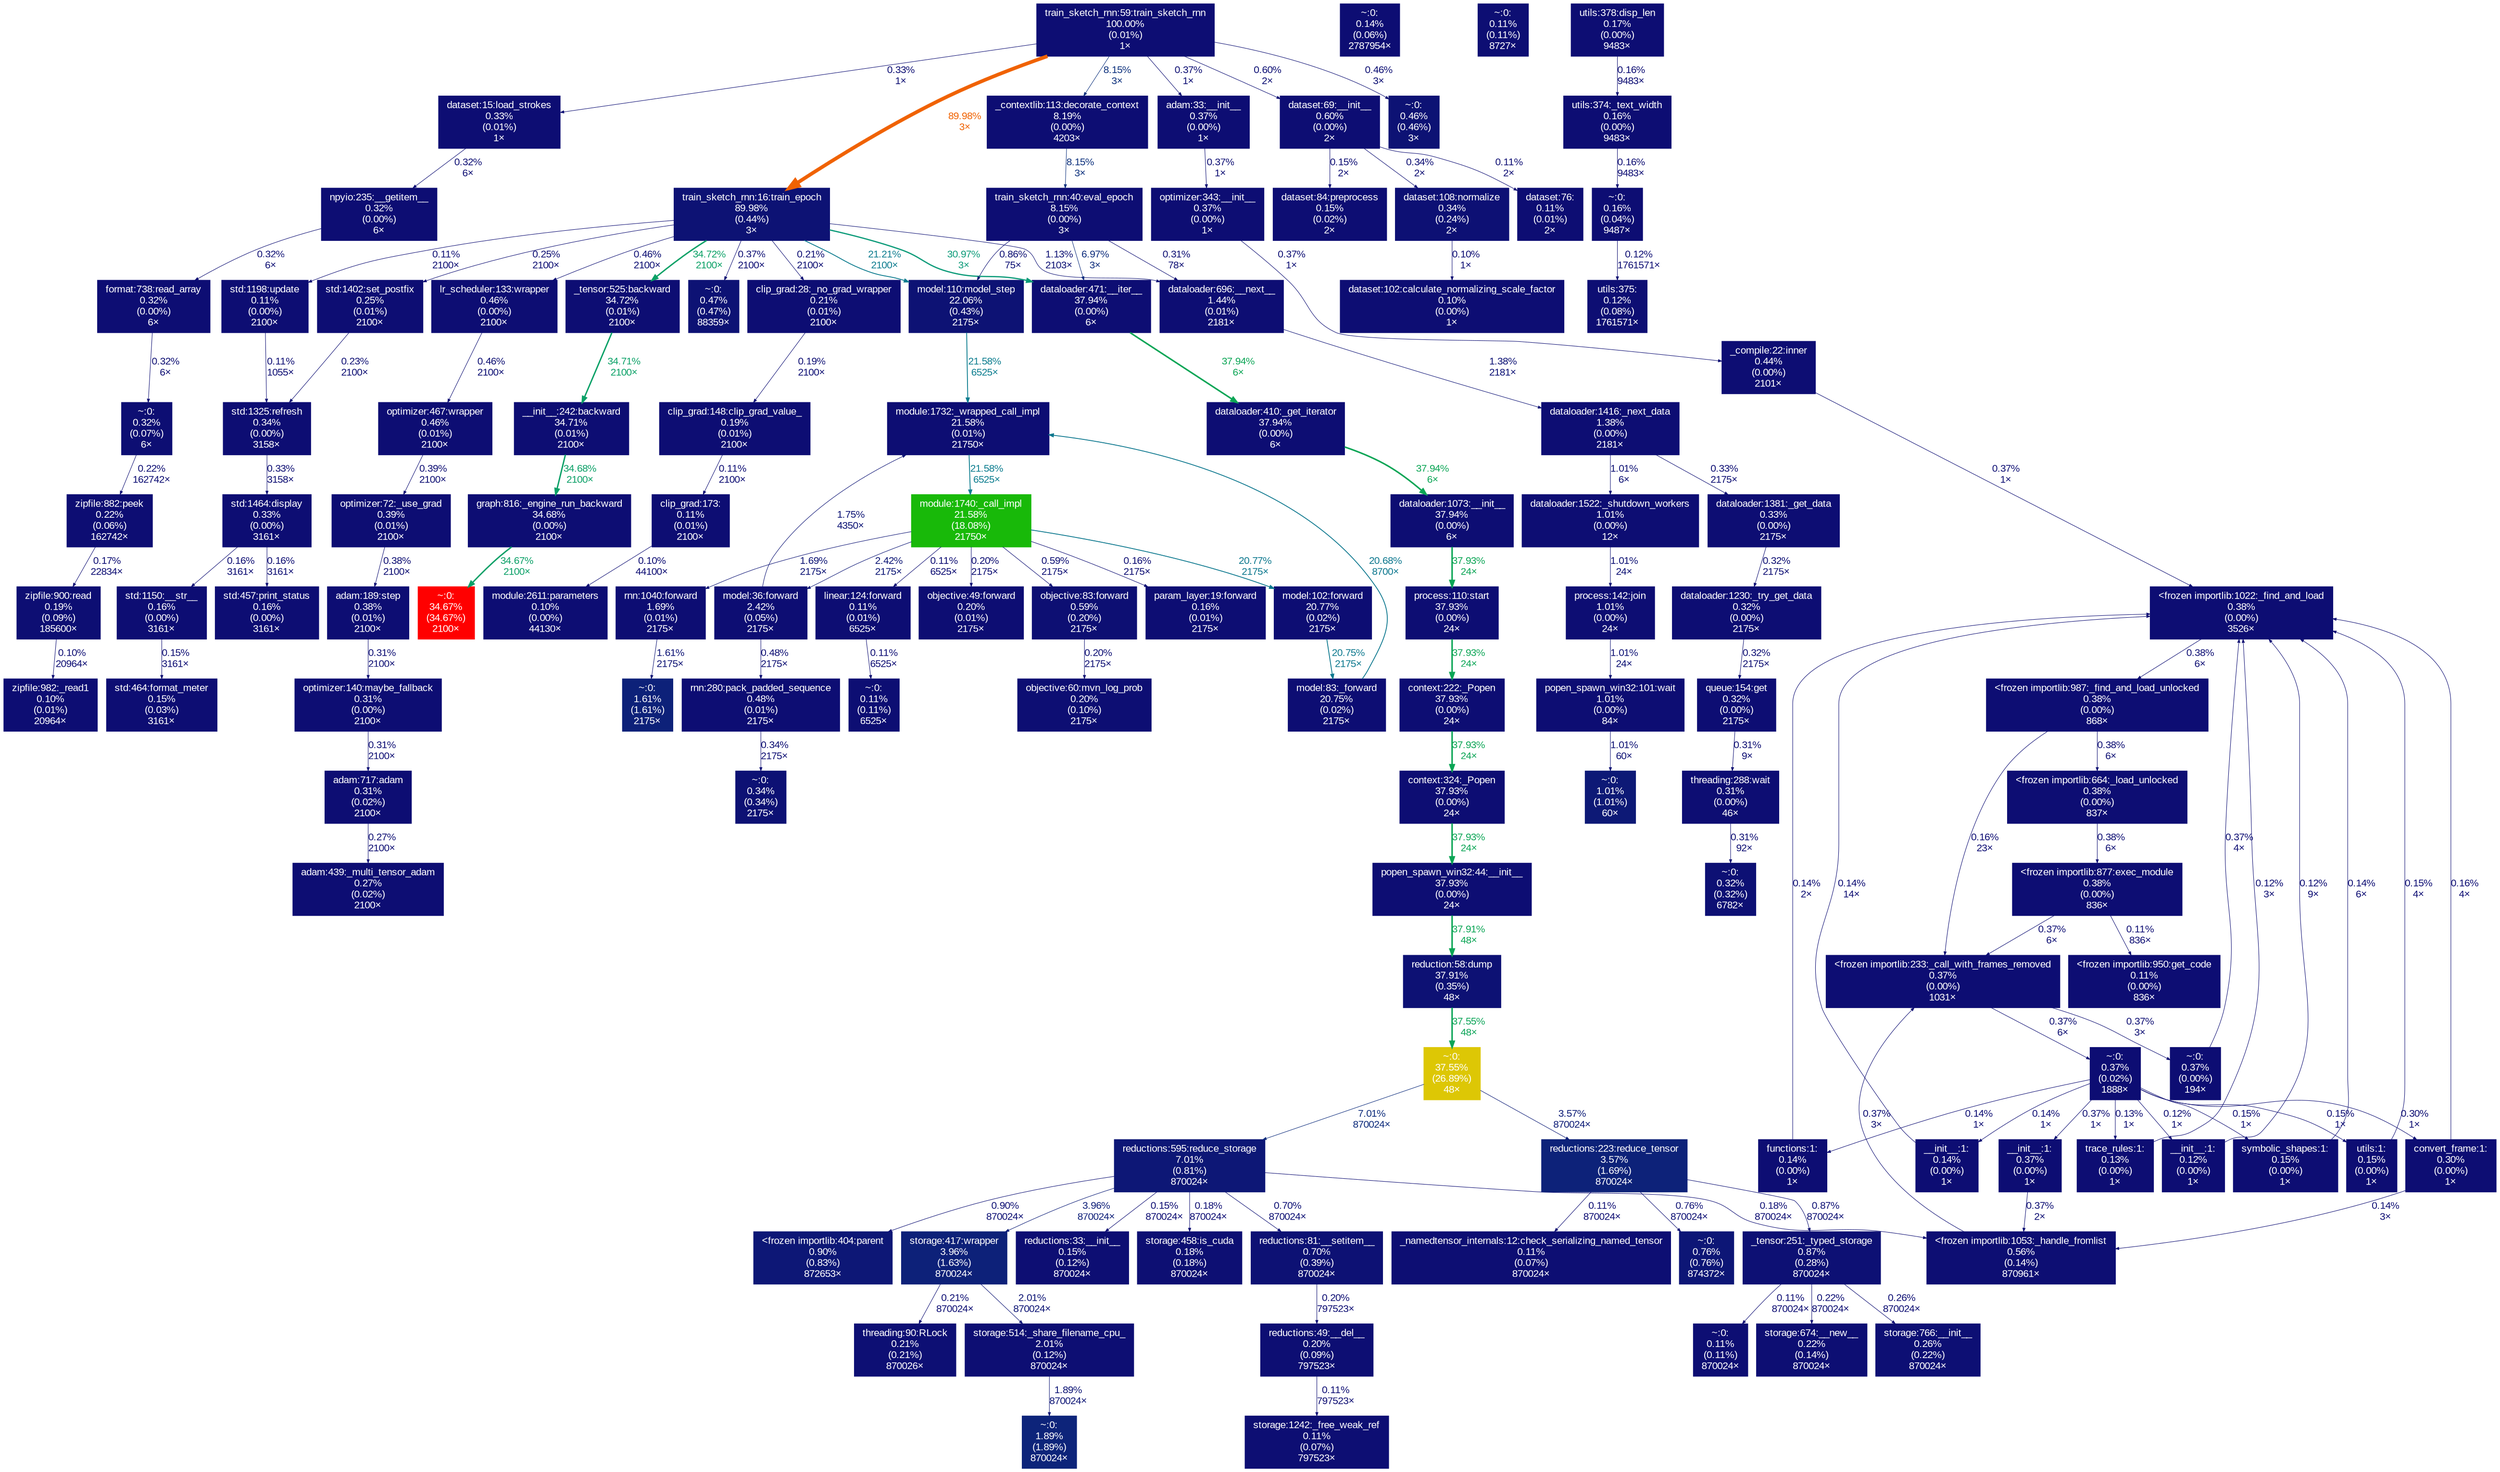 digraph {
	graph [fontname=Arial, nodesep=0.125, ranksep=0.25];
	node [fontcolor=white, fontname=Arial, height=0, shape=box, style=filled, width=0];
	edge [fontname=Arial];
	10 [color="#0d0d73", fontcolor="#ffffff", fontsize="10.00", label="<frozen importlib:1022:_find_and_load\n0.38%\n(0.00%)\n3526×", tooltip="<frozen importlib._bootstrap>"];
	10 -> 257 [arrowsize="0.35", color="#0d0e73", fontcolor="#0d0e73", fontsize="10.00", label="0.38%\n6×", labeldistance="0.50", penwidth="0.50"];
	12 [color="#0d0d73", fontcolor="#ffffff", fontsize="10.00", label="__init__:1:\n0.37%\n(0.00%)\n1×", tooltip="C:\\Users\\Brandon\\Documents\\00 Programs 00\\cloned\\sketchrnn-pytorch\\venv\\lib\\site-packages\\torch\\_dynamo\\__init__.py"];
	12 -> 258 [arrowsize="0.35", color="#0d0e73", fontcolor="#0d0e73", fontsize="10.00", label="0.37%\n2×", labeldistance="0.50", penwidth="0.50"];
	13 [color="#0d0d73", fontcolor="#ffffff", fontsize="10.00", label="convert_frame:1:\n0.30%\n(0.00%)\n1×", tooltip="C:\\Users\\Brandon\\Documents\\00 Programs 00\\cloned\\sketchrnn-pytorch\\venv\\lib\\site-packages\\torch\\_dynamo\\convert_frame.py"];
	13 -> 10 [arrowsize="0.35", color="#0d0d73", fontcolor="#0d0d73", fontsize="10.00", label="0.16%\n4×", labeldistance="0.50", penwidth="0.50"];
	13 -> 258 [arrowsize="0.35", color="#0d0d73", fontcolor="#0d0d73", fontsize="10.00", label="0.14%\n3×", labeldistance="0.50", penwidth="0.50"];
	18 [color="#0d0d73", fontcolor="#ffffff", fontsize="10.00", label="utils:1:\n0.15%\n(0.00%)\n1×", tooltip="C:\\Users\\Brandon\\Documents\\00 Programs 00\\cloned\\sketchrnn-pytorch\\venv\\lib\\site-packages\\torch\\_dynamo\\utils.py"];
	18 -> 10 [arrowsize="0.35", color="#0d0d73", fontcolor="#0d0d73", fontsize="10.00", label="0.15%\n4×", labeldistance="0.50", penwidth="0.50"];
	255 [color="#0d0d73", fontcolor="#ffffff", fontsize="10.00", label="~:0:\n0.37%\n(0.00%)\n194×", tooltip="~"];
	255 -> 10 [arrowsize="0.35", color="#0d0e73", fontcolor="#0d0e73", fontsize="10.00", label="0.37%\n4×", labeldistance="0.50", penwidth="0.50"];
	256 [color="#0d0d73", fontcolor="#ffffff", fontsize="10.00", label="<frozen importlib:233:_call_with_frames_removed\n0.37%\n(0.00%)\n1031×", tooltip="<frozen importlib._bootstrap>"];
	256 -> 255 [arrowsize="0.35", color="#0d0e73", fontcolor="#0d0e73", fontsize="10.00", label="0.37%\n3×", labeldistance="0.50", penwidth="0.50"];
	256 -> 2760 [arrowsize="0.35", color="#0d0e73", fontcolor="#0d0e73", fontsize="10.00", label="0.37%\n6×", labeldistance="0.50", penwidth="0.50"];
	257 [color="#0d0d73", fontcolor="#ffffff", fontsize="10.00", label="<frozen importlib:987:_find_and_load_unlocked\n0.38%\n(0.00%)\n868×", tooltip="<frozen importlib._bootstrap>"];
	257 -> 256 [arrowsize="0.35", color="#0d0d73", fontcolor="#0d0d73", fontsize="10.00", label="0.16%\n23×", labeldistance="0.50", penwidth="0.50"];
	257 -> 263 [arrowsize="0.35", color="#0d0e73", fontcolor="#0d0e73", fontsize="10.00", label="0.38%\n6×", labeldistance="0.50", penwidth="0.50"];
	258 [color="#0d0e73", fontcolor="#ffffff", fontsize="10.00", label="<frozen importlib:1053:_handle_fromlist\n0.56%\n(0.14%)\n870961×", tooltip="<frozen importlib._bootstrap>"];
	258 -> 256 [arrowsize="0.35", color="#0d0e73", fontcolor="#0d0e73", fontsize="10.00", label="0.37%\n3×", labeldistance="0.50", penwidth="0.50"];
	259 [color="#0d0d73", fontcolor="#ffffff", fontsize="10.00", label="<frozen importlib:877:exec_module\n0.38%\n(0.00%)\n836×", tooltip="<frozen importlib._bootstrap_external>"];
	259 -> 256 [arrowsize="0.35", color="#0d0e73", fontcolor="#0d0e73", fontsize="10.00", label="0.37%\n6×", labeldistance="0.50", penwidth="0.50"];
	259 -> 265 [arrowsize="0.35", color="#0d0d73", fontcolor="#0d0d73", fontsize="10.00", label="0.11%\n836×", labeldistance="0.50", penwidth="0.50"];
	263 [color="#0d0d73", fontcolor="#ffffff", fontsize="10.00", label="<frozen importlib:664:_load_unlocked\n0.38%\n(0.00%)\n837×", tooltip="<frozen importlib._bootstrap>"];
	263 -> 259 [arrowsize="0.35", color="#0d0e73", fontcolor="#0d0e73", fontsize="10.00", label="0.38%\n6×", labeldistance="0.50", penwidth="0.50"];
	265 [color="#0d0d73", fontcolor="#ffffff", fontsize="10.00", label="<frozen importlib:950:get_code\n0.11%\n(0.00%)\n836×", tooltip="<frozen importlib._bootstrap_external>"];
	272 [color="#0d1776", fontcolor="#ffffff", fontsize="10.00", label="<frozen importlib:404:parent\n0.90%\n(0.83%)\n872653×", tooltip="<frozen importlib._bootstrap>"];
	280 [color="#0d0d73", fontcolor="#ffffff", fontsize="10.00", label="context:324:_Popen\n37.93%\n(0.00%)\n24×", tooltip="C:\\Users\\Brandon\\AppData\\Local\\Programs\\Python\\Python310\\lib\\multiprocessing\\context.py"];
	280 -> 816 [arrowsize="0.62", color="#0ba555", fontcolor="#0ba555", fontsize="10.00", label="37.93%\n24×", labeldistance="1.52", penwidth="1.52"];
	282 [color="#0d1776", fontcolor="#ffffff", fontsize="10.00", label="reductions:595:reduce_storage\n7.01%\n(0.81%)\n870024×", tooltip="C:\\Users\\Brandon\\Documents\\00 Programs 00\\cloned\\sketchrnn-pytorch\\venv\\lib\\site-packages\\torch\\multiprocessing\\reductions.py"];
	282 -> 258 [arrowsize="0.35", color="#0d0d73", fontcolor="#0d0d73", fontsize="10.00", label="0.18%\n870024×", labeldistance="0.50", penwidth="0.50"];
	282 -> 272 [arrowsize="0.35", color="#0d1074", fontcolor="#0d1074", fontsize="10.00", label="0.90%\n870024×", labeldistance="0.50", penwidth="0.50"];
	282 -> 1792 [arrowsize="0.35", color="#0d1e78", fontcolor="#0d1e78", fontsize="10.00", label="3.96%\n870024×", labeldistance="0.50", penwidth="0.50"];
	282 -> 1931 [arrowsize="0.35", color="#0d0d73", fontcolor="#0d0d73", fontsize="10.00", label="0.15%\n870024×", labeldistance="0.50", penwidth="0.50"];
	282 -> 2168 [arrowsize="0.35", color="#0d0d73", fontcolor="#0d0d73", fontsize="10.00", label="0.18%\n870024×", labeldistance="0.50", penwidth="0.50"];
	282 -> 2636 [arrowsize="0.35", color="#0d1074", fontcolor="#0d1074", fontsize="10.00", label="0.70%\n870024×", labeldistance="0.50", penwidth="0.50"];
	306 [color="#0d0d73", fontcolor="#ffffff", fontsize="10.00", label="functions:1:\n0.14%\n(0.00%)\n1×", tooltip="C:\\Users\\Brandon\\Documents\\00 Programs 00\\cloned\\sketchrnn-pytorch\\venv\\lib\\site-packages\\torch\\utils\\_sympy\\functions.py"];
	306 -> 10 [arrowsize="0.35", color="#0d0d73", fontcolor="#0d0d73", fontsize="10.00", label="0.14%\n2×", labeldistance="0.50", penwidth="0.50"];
	307 [color="#0d0d73", fontcolor="#ffffff", fontsize="10.00", label="__init__:1:\n0.14%\n(0.00%)\n1×", tooltip="C:\\Users\\Brandon\\Documents\\00 Programs 00\\cloned\\sketchrnn-pytorch\\venv\\lib\\site-packages\\sympy\\__init__.py"];
	307 -> 10 [arrowsize="0.35", color="#0d0d73", fontcolor="#0d0d73", fontsize="10.00", label="0.14%\n14×", labeldistance="0.50", penwidth="0.50"];
	431 [color="#0d0d73", fontcolor="#ffffff", fontsize="10.00", label="trace_rules:1:\n0.13%\n(0.00%)\n1×", tooltip="C:\\Users\\Brandon\\Documents\\00 Programs 00\\cloned\\sketchrnn-pytorch\\venv\\lib\\site-packages\\torch\\_dynamo\\trace_rules.py"];
	431 -> 10 [arrowsize="0.35", color="#0d0d73", fontcolor="#0d0d73", fontsize="10.00", label="0.12%\n3×", labeldistance="0.50", penwidth="0.50"];
	434 [color="#0d0d73", fontcolor="#ffffff", fontsize="10.00", label="__init__:1:\n0.12%\n(0.00%)\n1×", tooltip="C:\\Users\\Brandon\\Documents\\00 Programs 00\\cloned\\sketchrnn-pytorch\\venv\\lib\\site-packages\\torch\\_dynamo\\variables\\__init__.py"];
	434 -> 10 [arrowsize="0.35", color="#0d0d73", fontcolor="#0d0d73", fontsize="10.00", label="0.12%\n9×", labeldistance="0.50", penwidth="0.50"];
	506 [color="#0d0d73", fontcolor="#ffffff", fontsize="10.00", label="_compile:22:inner\n0.44%\n(0.00%)\n2101×", tooltip="C:\\Users\\Brandon\\Documents\\00 Programs 00\\cloned\\sketchrnn-pytorch\\venv\\lib\\site-packages\\torch\\_compile.py"];
	506 -> 10 [arrowsize="0.35", color="#0d0e73", fontcolor="#0d0e73", fontsize="10.00", label="0.37%\n1×", labeldistance="0.50", penwidth="0.50"];
	510 [color="#0d0d73", fontcolor="#ffffff", fontsize="10.00", label="symbolic_shapes:1:\n0.15%\n(0.00%)\n1×", tooltip="C:\\Users\\Brandon\\Documents\\00 Programs 00\\cloned\\sketchrnn-pytorch\\venv\\lib\\site-packages\\torch\\fx\\experimental\\symbolic_shapes.py"];
	510 -> 10 [arrowsize="0.35", color="#0d0d73", fontcolor="#0d0d73", fontsize="10.00", label="0.14%\n6×", labeldistance="0.50", penwidth="0.50"];
	816 [color="#0d0d73", fontcolor="#ffffff", fontsize="10.00", label="popen_spawn_win32:44:__init__\n37.93%\n(0.00%)\n24×", tooltip="C:\\Users\\Brandon\\AppData\\Local\\Programs\\Python\\Python310\\lib\\multiprocessing\\popen_spawn_win32.py"];
	816 -> 2292 [arrowsize="0.62", color="#0ba555", fontcolor="#0ba555", fontsize="10.00", label="37.91%\n48×", labeldistance="1.52", penwidth="1.52"];
	840 [color="#0d0d73", fontcolor="#ffffff", fontsize="10.00", label="dataset:15:load_strokes\n0.33%\n(0.01%)\n1×", tooltip="C:\\Users\\Brandon\\Documents\\00 Programs 00\\cloned\\sketchrnn-pytorch\\sketch_rnn\\dataset.py"];
	840 -> 2156 [arrowsize="0.35", color="#0d0e73", fontcolor="#0d0e73", fontsize="10.00", label="0.32%\n6×", labeldistance="0.50", penwidth="0.50"];
	1034 [color="#0d0d73", fontcolor="#ffffff", fontsize="10.00", label="~:0:\n0.14%\n(0.06%)\n2787954×", tooltip="~"];
	1057 [color="#0d1274", fontcolor="#ffffff", fontsize="10.00", label="train_sketch_rnn:16:train_epoch\n89.98%\n(0.44%)\n3×", tooltip="C:\\Users\\Brandon\\Documents\\00 Programs 00\\cloned\\sketchrnn-pytorch\\train_sketch_rnn.py"];
	1057 -> 1850 [arrowsize="0.46", color="#0c7b8e", fontcolor="#0c7b8e", fontsize="10.00", label="21.21%\n2100×", labeldistance="0.85", penwidth="0.85"];
	1057 -> 1958 [arrowsize="0.59", color="#0ba166", fontcolor="#0ba166", fontsize="10.00", label="34.72%\n2100×", labeldistance="1.39", penwidth="1.39"];
	1057 -> 2007 [arrowsize="0.35", color="#0d0e73", fontcolor="#0d0e73", fontsize="10.00", label="0.37%\n2100×", labeldistance="0.50", penwidth="0.50"];
	1057 -> 2241 [arrowsize="0.56", color="#0c9b79", fontcolor="#0c9b79", fontsize="10.00", label="30.97%\n3×", labeldistance="1.24", penwidth="1.24"];
	1057 -> 2252 [arrowsize="0.35", color="#0d1174", fontcolor="#0d1174", fontsize="10.00", label="1.13%\n2103×", labeldistance="0.50", penwidth="0.50"];
	1057 -> 2367 [arrowsize="0.35", color="#0d0e73", fontcolor="#0d0e73", fontsize="10.00", label="0.21%\n2100×", labeldistance="0.50", penwidth="0.50"];
	1057 -> 2596 [arrowsize="0.35", color="#0d0d73", fontcolor="#0d0d73", fontsize="10.00", label="0.11%\n2100×", labeldistance="0.50", penwidth="0.50"];
	1057 -> 2600 [arrowsize="0.35", color="#0d0e73", fontcolor="#0d0e73", fontsize="10.00", label="0.25%\n2100×", labeldistance="0.50", penwidth="0.50"];
	1057 -> 2655 [arrowsize="0.35", color="#0d0f73", fontcolor="#0d0f73", fontsize="10.00", label="0.46%\n2100×", labeldistance="0.50", penwidth="0.50"];
	1085 [color="#ddc705", fontcolor="#ffffff", fontsize="10.00", label="~:0:\n37.55%\n(26.89%)\n48×", tooltip="~"];
	1085 -> 282 [arrowsize="0.35", color="#0d2c7c", fontcolor="#0d2c7c", fontsize="10.00", label="7.01%\n870024×", labeldistance="0.50", penwidth="0.50"];
	1085 -> 2014 [arrowsize="0.35", color="#0d1c77", fontcolor="#0d1c77", fontsize="10.00", label="3.57%\n870024×", labeldistance="0.50", penwidth="0.50"];
	1310 [color="#0d0d73", fontcolor="#ffffff", fontsize="10.00", label="train_sketch_rnn:40:eval_epoch\n8.15%\n(0.00%)\n3×", tooltip="C:\\Users\\Brandon\\Documents\\00 Programs 00\\cloned\\sketchrnn-pytorch\\train_sketch_rnn.py"];
	1310 -> 1850 [arrowsize="0.35", color="#0d1074", fontcolor="#0d1074", fontsize="10.00", label="0.86%\n75×", labeldistance="0.50", penwidth="0.50"];
	1310 -> 2241 [arrowsize="0.35", color="#0d2c7c", fontcolor="#0d2c7c", fontsize="10.00", label="6.97%\n3×", labeldistance="0.50", penwidth="0.50"];
	1310 -> 2252 [arrowsize="0.35", color="#0d0e73", fontcolor="#0d0e73", fontsize="10.00", label="0.31%\n78×", labeldistance="0.50", penwidth="0.50"];
	1470 [color="#0d0d73", fontcolor="#ffffff", fontsize="10.00", label="clip_grad:148:clip_grad_value_\n0.19%\n(0.01%)\n2100×", tooltip="C:\\Users\\Brandon\\Documents\\00 Programs 00\\cloned\\sketchrnn-pytorch\\venv\\lib\\site-packages\\torch\\nn\\utils\\clip_grad.py"];
	1470 -> 2228 [arrowsize="0.35", color="#0d0d73", fontcolor="#0d0d73", fontsize="10.00", label="0.11%\n2100×", labeldistance="0.50", penwidth="0.50"];
	1472 [color="#0d0d73", fontcolor="#ffffff", fontsize="10.00", label="adam:439:_multi_tensor_adam\n0.27%\n(0.02%)\n2100×", tooltip="C:\\Users\\Brandon\\Documents\\00 Programs 00\\cloned\\sketchrnn-pytorch\\venv\\lib\\site-packages\\torch\\optim\\adam.py"];
	1757 [color="#0d0d73", fontcolor="#ffffff", fontsize="10.00", label="optimizer:343:__init__\n0.37%\n(0.00%)\n1×", tooltip="C:\\Users\\Brandon\\Documents\\00 Programs 00\\cloned\\sketchrnn-pytorch\\venv\\lib\\site-packages\\torch\\optim\\optimizer.py"];
	1757 -> 506 [arrowsize="0.35", color="#0d0e73", fontcolor="#0d0e73", fontsize="10.00", label="0.37%\n1×", labeldistance="0.50", penwidth="0.50"];
	1758 [color="#0d0d73", fontcolor="#ffffff", fontsize="10.00", label="optimizer:467:wrapper\n0.46%\n(0.01%)\n2100×", tooltip="C:\\Users\\Brandon\\Documents\\00 Programs 00\\cloned\\sketchrnn-pytorch\\venv\\lib\\site-packages\\torch\\optim\\optimizer.py"];
	1758 -> 1973 [arrowsize="0.35", color="#0d0e73", fontcolor="#0d0e73", fontsize="10.00", label="0.39%\n2100×", labeldistance="0.50", penwidth="0.50"];
	1778 [color="#0d0d73", fontcolor="#ffffff", fontsize="10.00", label="objective:49:forward\n0.20%\n(0.01%)\n2175×", tooltip="C:\\Users\\Brandon\\Documents\\00 Programs 00\\cloned\\sketchrnn-pytorch\\sketch_rnn\\objective.py"];
	1779 [color="#18b909", fontcolor="#ffffff", fontsize="10.00", label="module:1740:_call_impl\n21.58%\n(18.08%)\n21750×", tooltip="C:\\Users\\Brandon\\Documents\\00 Programs 00\\cloned\\sketchrnn-pytorch\\venv\\lib\\site-packages\\torch\\nn\\modules\\module.py"];
	1779 -> 1778 [arrowsize="0.35", color="#0d0e73", fontcolor="#0d0e73", fontsize="10.00", label="0.20%\n2175×", labeldistance="0.50", penwidth="0.50"];
	1779 -> 1781 [arrowsize="0.35", color="#0d0f74", fontcolor="#0d0f74", fontsize="10.00", label="0.59%\n2175×", labeldistance="0.50", penwidth="0.50"];
	1779 -> 1831 [arrowsize="0.35", color="#0d0d73", fontcolor="#0d0d73", fontsize="10.00", label="0.16%\n2175×", labeldistance="0.50", penwidth="0.50"];
	1779 -> 1844 [arrowsize="0.35", color="#0d1776", fontcolor="#0d1776", fontsize="10.00", label="2.42%\n2175×", labeldistance="0.50", penwidth="0.50"];
	1779 -> 1849 [arrowsize="0.46", color="#0c788e", fontcolor="#0c788e", fontsize="10.00", label="20.77%\n2175×", labeldistance="0.83", penwidth="0.83"];
	1779 -> 2067 [arrowsize="0.35", color="#0d1475", fontcolor="#0d1475", fontsize="10.00", label="1.69%\n2175×", labeldistance="0.50", penwidth="0.50"];
	1779 -> 2215 [arrowsize="0.35", color="#0d0d73", fontcolor="#0d0d73", fontsize="10.00", label="0.11%\n6525×", labeldistance="0.50", penwidth="0.50"];
	1780 [color="#0d0e73", fontcolor="#ffffff", fontsize="10.00", label="objective:60:mvn_log_prob\n0.20%\n(0.10%)\n2175×", tooltip="C:\\Users\\Brandon\\Documents\\00 Programs 00\\cloned\\sketchrnn-pytorch\\sketch_rnn\\objective.py"];
	1781 [color="#0d0f73", fontcolor="#ffffff", fontsize="10.00", label="objective:83:forward\n0.59%\n(0.20%)\n2175×", tooltip="C:\\Users\\Brandon\\Documents\\00 Programs 00\\cloned\\sketchrnn-pytorch\\sketch_rnn\\objective.py"];
	1781 -> 1780 [arrowsize="0.35", color="#0d0e73", fontcolor="#0d0e73", fontsize="10.00", label="0.20%\n2175×", labeldistance="0.50", penwidth="0.50"];
	1791 [color="#0d0f74", fontcolor="#ffffff", fontsize="10.00", label="threading:90:RLock\n0.21%\n(0.21%)\n870026×", tooltip="C:\\Users\\Brandon\\AppData\\Local\\Programs\\Python\\Python310\\lib\\threading.py"];
	1792 [color="#0d2179", fontcolor="#ffffff", fontsize="10.00", label="storage:417:wrapper\n3.96%\n(1.63%)\n870024×", tooltip="C:\\Users\\Brandon\\Documents\\00 Programs 00\\cloned\\sketchrnn-pytorch\\venv\\lib\\site-packages\\torch\\storage.py"];
	1792 -> 1791 [arrowsize="0.35", color="#0d0e73", fontcolor="#0d0e73", fontsize="10.00", label="0.21%\n870024×", labeldistance="0.50", penwidth="0.50"];
	1792 -> 1929 [arrowsize="0.35", color="#0d1575", fontcolor="#0d1575", fontsize="10.00", label="2.01%\n870024×", labeldistance="0.50", penwidth="0.50"];
	1801 [color="#0d0d73", fontcolor="#ffffff", fontsize="10.00", label="queue:154:get\n0.32%\n(0.00%)\n2175×", tooltip="C:\\Users\\Brandon\\AppData\\Local\\Programs\\Python\\Python310\\lib\\queue.py"];
	1801 -> 1806 [arrowsize="0.35", color="#0d0e73", fontcolor="#0d0e73", fontsize="10.00", label="0.31%\n9×", labeldistance="0.50", penwidth="0.50"];
	1806 [color="#0d0d73", fontcolor="#ffffff", fontsize="10.00", label="threading:288:wait\n0.31%\n(0.00%)\n46×", tooltip="C:\\Users\\Brandon\\AppData\\Local\\Programs\\Python\\Python310\\lib\\threading.py"];
	1806 -> 4905 [arrowsize="0.35", color="#0d0e73", fontcolor="#0d0e73", fontsize="10.00", label="0.31%\n92×", labeldistance="0.50", penwidth="0.50"];
	1811 [color="#0d0d73", fontcolor="#ffffff", fontsize="10.00", label="dataloader:1073:__init__\n37.94%\n(0.00%)\n6×", tooltip="C:\\Users\\Brandon\\Documents\\00 Programs 00\\cloned\\sketchrnn-pytorch\\venv\\lib\\site-packages\\torch\\utils\\data\\dataloader.py"];
	1811 -> 2266 [arrowsize="0.62", color="#0ba555", fontcolor="#0ba555", fontsize="10.00", label="37.93%\n24×", labeldistance="1.52", penwidth="1.52"];
	1819 [color="#0d0d73", fontcolor="#ffffff", fontsize="10.00", label="dataloader:1522:_shutdown_workers\n1.01%\n(0.00%)\n12×", tooltip="C:\\Users\\Brandon\\Documents\\00 Programs 00\\cloned\\sketchrnn-pytorch\\venv\\lib\\site-packages\\torch\\utils\\data\\dataloader.py"];
	1819 -> 2285 [arrowsize="0.35", color="#0d1174", fontcolor="#0d1174", fontsize="10.00", label="1.01%\n24×", labeldistance="0.50", penwidth="0.50"];
	1824 [color="#0d0d73", fontcolor="#ffffff", fontsize="10.00", label="dataloader:1381:_get_data\n0.33%\n(0.00%)\n2175×", tooltip="C:\\Users\\Brandon\\Documents\\00 Programs 00\\cloned\\sketchrnn-pytorch\\venv\\lib\\site-packages\\torch\\utils\\data\\dataloader.py"];
	1824 -> 2255 [arrowsize="0.35", color="#0d0e73", fontcolor="#0d0e73", fontsize="10.00", label="0.32%\n2175×", labeldistance="0.50", penwidth="0.50"];
	1828 [color="#0d0d73", fontcolor="#ffffff", fontsize="10.00", label="dataset:76:\n0.11%\n(0.01%)\n2×", tooltip="C:\\Users\\Brandon\\Documents\\00 Programs 00\\cloned\\sketchrnn-pytorch\\sketch_rnn\\dataset.py"];
	1831 [color="#0d0d73", fontcolor="#ffffff", fontsize="10.00", label="param_layer:19:forward\n0.16%\n(0.01%)\n2175×", tooltip="C:\\Users\\Brandon\\Documents\\00 Programs 00\\cloned\\sketchrnn-pytorch\\sketch_rnn\\param_layer.py"];
	1844 [color="#0d0d73", fontcolor="#ffffff", fontsize="10.00", label="model:36:forward\n2.42%\n(0.05%)\n2175×", tooltip="C:\\Users\\Brandon\\Documents\\00 Programs 00\\cloned\\sketchrnn-pytorch\\sketch_rnn\\model.py"];
	1844 -> 2021 [arrowsize="0.35", color="#0d0f73", fontcolor="#0d0f73", fontsize="10.00", label="0.48%\n2175×", labeldistance="0.50", penwidth="0.50"];
	1844 -> 2212 [arrowsize="0.35", color="#0d1475", fontcolor="#0d1475", fontsize="10.00", label="1.75%\n4350×", labeldistance="0.50", penwidth="0.50"];
	1846 [color="#0d0d73", fontcolor="#ffffff", fontsize="10.00", label="train_sketch_rnn:59:train_sketch_rnn\n100.00%\n(0.01%)\n1×", tooltip="C:\\Users\\Brandon\\Documents\\00 Programs 00\\cloned\\sketchrnn-pytorch\\train_sketch_rnn.py"];
	1846 -> 840 [arrowsize="0.35", color="#0d0e73", fontcolor="#0d0e73", fontsize="10.00", label="0.33%\n1×", labeldistance="0.50", penwidth="0.50"];
	1846 -> 1057 [arrowsize="0.95", color="#f06202", fontcolor="#f06202", fontsize="10.00", label="89.98%\n3×", labeldistance="3.60", penwidth="3.60"];
	1846 -> 2368 [arrowsize="0.35", color="#0d317d", fontcolor="#0d317d", fontsize="10.00", label="8.15%\n3×", labeldistance="0.50", penwidth="0.50"];
	1846 -> 2672 [arrowsize="0.35", color="#0d0e73", fontcolor="#0d0e73", fontsize="10.00", label="0.37%\n1×", labeldistance="0.50", penwidth="0.50"];
	1846 -> 2750 [arrowsize="0.35", color="#0d0f74", fontcolor="#0d0f74", fontsize="10.00", label="0.60%\n2×", labeldistance="0.50", penwidth="0.50"];
	1846 -> 4917 [arrowsize="0.35", color="#0d0f73", fontcolor="#0d0f73", fontsize="10.00", label="0.46%\n3×", labeldistance="0.50", penwidth="0.50"];
	1848 [color="#0d0d73", fontcolor="#ffffff", fontsize="10.00", label="model:83:_forward\n20.75%\n(0.02%)\n2175×", tooltip="C:\\Users\\Brandon\\Documents\\00 Programs 00\\cloned\\sketchrnn-pytorch\\sketch_rnn\\model.py"];
	1848 -> 2212 [arrowsize="0.45", color="#0c778e", fontcolor="#0c778e", fontsize="10.00", label="20.68%\n8700×", labeldistance="0.83", penwidth="0.83"];
	1849 [color="#0d0d73", fontcolor="#ffffff", fontsize="10.00", label="model:102:forward\n20.77%\n(0.02%)\n2175×", tooltip="C:\\Users\\Brandon\\Documents\\00 Programs 00\\cloned\\sketchrnn-pytorch\\sketch_rnn\\model.py"];
	1849 -> 1848 [arrowsize="0.46", color="#0c788e", fontcolor="#0c788e", fontsize="10.00", label="20.75%\n2175×", labeldistance="0.83", penwidth="0.83"];
	1850 [color="#0d1274", fontcolor="#ffffff", fontsize="10.00", label="model:110:model_step\n22.06%\n(0.43%)\n2175×", tooltip="C:\\Users\\Brandon\\Documents\\00 Programs 00\\cloned\\sketchrnn-pytorch\\sketch_rnn\\model.py"];
	1850 -> 2212 [arrowsize="0.46", color="#0c7d8f", fontcolor="#0c7d8f", fontsize="10.00", label="21.58%\n6525×", labeldistance="0.86", penwidth="0.86"];
	1877 [color="#0d0d73", fontcolor="#ffffff", fontsize="10.00", label="optimizer:140:maybe_fallback\n0.31%\n(0.00%)\n2100×", tooltip="C:\\Users\\Brandon\\Documents\\00 Programs 00\\cloned\\sketchrnn-pytorch\\venv\\lib\\site-packages\\torch\\optim\\optimizer.py"];
	1877 -> 1880 [arrowsize="0.35", color="#0d0e73", fontcolor="#0d0e73", fontsize="10.00", label="0.31%\n2100×", labeldistance="0.50", penwidth="0.50"];
	1880 [color="#0d0d73", fontcolor="#ffffff", fontsize="10.00", label="adam:717:adam\n0.31%\n(0.02%)\n2100×", tooltip="C:\\Users\\Brandon\\Documents\\00 Programs 00\\cloned\\sketchrnn-pytorch\\venv\\lib\\site-packages\\torch\\optim\\adam.py"];
	1880 -> 1472 [arrowsize="0.35", color="#0d0e73", fontcolor="#0d0e73", fontsize="10.00", label="0.27%\n2100×", labeldistance="0.50", penwidth="0.50"];
	1901 [color="#0d0d73", fontcolor="#ffffff", fontsize="10.00", label="graph:816:_engine_run_backward\n34.68%\n(0.00%)\n2100×", tooltip="C:\\Users\\Brandon\\Documents\\00 Programs 00\\cloned\\sketchrnn-pytorch\\venv\\lib\\site-packages\\torch\\autograd\\graph.py"];
	1901 -> 4850 [arrowsize="0.59", color="#0ba067", fontcolor="#0ba067", fontsize="10.00", label="34.67%\n2100×", labeldistance="1.39", penwidth="1.39"];
	1928 [color="#0d247a", fontcolor="#ffffff", fontsize="10.00", label="~:0:\n1.89%\n(1.89%)\n870024×", tooltip="~"];
	1929 [color="#0d0e73", fontcolor="#ffffff", fontsize="10.00", label="storage:514:_share_filename_cpu_\n2.01%\n(0.12%)\n870024×", tooltip="C:\\Users\\Brandon\\Documents\\00 Programs 00\\cloned\\sketchrnn-pytorch\\venv\\lib\\site-packages\\torch\\storage.py"];
	1929 -> 1928 [arrowsize="0.35", color="#0d1575", fontcolor="#0d1575", fontsize="10.00", label="1.89%\n870024×", labeldistance="0.50", penwidth="0.50"];
	1931 [color="#0d0e73", fontcolor="#ffffff", fontsize="10.00", label="reductions:33:__init__\n0.15%\n(0.12%)\n870024×", tooltip="C:\\Users\\Brandon\\Documents\\00 Programs 00\\cloned\\sketchrnn-pytorch\\venv\\lib\\site-packages\\torch\\multiprocessing\\reductions.py"];
	1933 [color="#0d0e73", fontcolor="#ffffff", fontsize="10.00", label="storage:1242:_free_weak_ref\n0.11%\n(0.07%)\n797523×", tooltip="C:\\Users\\Brandon\\Documents\\00 Programs 00\\cloned\\sketchrnn-pytorch\\venv\\lib\\site-packages\\torch\\storage.py"];
	1958 [color="#0d0d73", fontcolor="#ffffff", fontsize="10.00", label="_tensor:525:backward\n34.72%\n(0.01%)\n2100×", tooltip="C:\\Users\\Brandon\\Documents\\00 Programs 00\\cloned\\sketchrnn-pytorch\\venv\\lib\\site-packages\\torch\\_tensor.py"];
	1958 -> 2137 [arrowsize="0.59", color="#0ba167", fontcolor="#0ba167", fontsize="10.00", label="34.71%\n2100×", labeldistance="1.39", penwidth="1.39"];
	1973 [color="#0d0d73", fontcolor="#ffffff", fontsize="10.00", label="optimizer:72:_use_grad\n0.39%\n(0.01%)\n2100×", tooltip="C:\\Users\\Brandon\\Documents\\00 Programs 00\\cloned\\sketchrnn-pytorch\\venv\\lib\\site-packages\\torch\\optim\\optimizer.py"];
	1973 -> 2670 [arrowsize="0.35", color="#0d0e73", fontcolor="#0d0e73", fontsize="10.00", label="0.38%\n2100×", labeldistance="0.50", penwidth="0.50"];
	2003 [color="#0d0e73", fontcolor="#ffffff", fontsize="10.00", label="_namedtensor_internals:12:check_serializing_named_tensor\n0.11%\n(0.07%)\n870024×", tooltip="C:\\Users\\Brandon\\Documents\\00 Programs 00\\cloned\\sketchrnn-pytorch\\venv\\lib\\site-packages\\torch\\_namedtensor_internals.py"];
	2007 [color="#0d1274", fontcolor="#ffffff", fontsize="10.00", label="~:0:\n0.47%\n(0.47%)\n88359×", tooltip="~"];
	2013 [color="#0d1676", fontcolor="#ffffff", fontsize="10.00", label="~:0:\n0.76%\n(0.76%)\n874372×", tooltip="~"];
	2014 [color="#0d2279", fontcolor="#ffffff", fontsize="10.00", label="reductions:223:reduce_tensor\n3.57%\n(1.69%)\n870024×", tooltip="C:\\Users\\Brandon\\Documents\\00 Programs 00\\cloned\\sketchrnn-pytorch\\venv\\lib\\site-packages\\torch\\multiprocessing\\reductions.py"];
	2014 -> 2003 [arrowsize="0.35", color="#0d0d73", fontcolor="#0d0d73", fontsize="10.00", label="0.11%\n870024×", labeldistance="0.50", penwidth="0.50"];
	2014 -> 2013 [arrowsize="0.35", color="#0d1074", fontcolor="#0d1074", fontsize="10.00", label="0.76%\n870024×", labeldistance="0.50", penwidth="0.50"];
	2014 -> 2016 [arrowsize="0.35", color="#0d1074", fontcolor="#0d1074", fontsize="10.00", label="0.87%\n870024×", labeldistance="0.50", penwidth="0.50"];
	2015 [color="#0d0e73", fontcolor="#ffffff", fontsize="10.00", label="~:0:\n0.11%\n(0.11%)\n870024×", tooltip="~"];
	2016 [color="#0d1074", fontcolor="#ffffff", fontsize="10.00", label="_tensor:251:_typed_storage\n0.87%\n(0.28%)\n870024×", tooltip="C:\\Users\\Brandon\\Documents\\00 Programs 00\\cloned\\sketchrnn-pytorch\\venv\\lib\\site-packages\\torch\\_tensor.py"];
	2016 -> 2015 [arrowsize="0.35", color="#0d0d73", fontcolor="#0d0d73", fontsize="10.00", label="0.11%\n870024×", labeldistance="0.50", penwidth="0.50"];
	2016 -> 2169 [arrowsize="0.35", color="#0d0e73", fontcolor="#0d0e73", fontsize="10.00", label="0.22%\n870024×", labeldistance="0.50", penwidth="0.50"];
	2016 -> 2170 [arrowsize="0.35", color="#0d0e73", fontcolor="#0d0e73", fontsize="10.00", label="0.26%\n870024×", labeldistance="0.50", penwidth="0.50"];
	2019 [color="#0d0e73", fontcolor="#ffffff", fontsize="10.00", label="~:0:\n0.11%\n(0.11%)\n8727×", tooltip="~"];
	2021 [color="#0d0d73", fontcolor="#ffffff", fontsize="10.00", label="rnn:280:pack_padded_sequence\n0.48%\n(0.01%)\n2175×", tooltip="C:\\Users\\Brandon\\Documents\\00 Programs 00\\cloned\\sketchrnn-pytorch\\venv\\lib\\site-packages\\torch\\nn\\utils\\rnn.py"];
	2021 -> 2069 [arrowsize="0.35", color="#0d0e73", fontcolor="#0d0e73", fontsize="10.00", label="0.34%\n2175×", labeldistance="0.50", penwidth="0.50"];
	2026 [color="#0d0d73", fontcolor="#ffffff", fontsize="10.00", label="dataset:84:preprocess\n0.15%\n(0.02%)\n2×", tooltip="C:\\Users\\Brandon\\Documents\\00 Programs 00\\cloned\\sketchrnn-pytorch\\sketch_rnn\\dataset.py"];
	2050 [color="#0d0d73", fontcolor="#ffffff", fontsize="10.00", label="dataset:102:calculate_normalizing_scale_factor\n0.10%\n(0.00%)\n1×", tooltip="C:\\Users\\Brandon\\Documents\\00 Programs 00\\cloned\\sketchrnn-pytorch\\sketch_rnn\\dataset.py"];
	2067 [color="#0d0d73", fontcolor="#ffffff", fontsize="10.00", label="rnn:1040:forward\n1.69%\n(0.01%)\n2175×", tooltip="C:\\Users\\Brandon\\Documents\\00 Programs 00\\cloned\\sketchrnn-pytorch\\venv\\lib\\site-packages\\torch\\nn\\modules\\rnn.py"];
	2067 -> 2098 [arrowsize="0.35", color="#0d1375", fontcolor="#0d1375", fontsize="10.00", label="1.61%\n2175×", labeldistance="0.50", penwidth="0.50"];
	2069 [color="#0d1174", fontcolor="#ffffff", fontsize="10.00", label="~:0:\n0.34%\n(0.34%)\n2175×", tooltip="~"];
	2098 [color="#0d2179", fontcolor="#ffffff", fontsize="10.00", label="~:0:\n1.61%\n(1.61%)\n2175×", tooltip="~"];
	2137 [color="#0d0d73", fontcolor="#ffffff", fontsize="10.00", label="__init__:242:backward\n34.71%\n(0.01%)\n2100×", tooltip="C:\\Users\\Brandon\\Documents\\00 Programs 00\\cloned\\sketchrnn-pytorch\\venv\\lib\\site-packages\\torch\\autograd\\__init__.py"];
	2137 -> 1901 [arrowsize="0.59", color="#0ba067", fontcolor="#0ba067", fontsize="10.00", label="34.68%\n2100×", labeldistance="1.39", penwidth="1.39"];
	2156 [color="#0d0d73", fontcolor="#ffffff", fontsize="10.00", label="npyio:235:__getitem__\n0.32%\n(0.00%)\n6×", tooltip="C:\\Users\\Brandon\\Documents\\00 Programs 00\\cloned\\sketchrnn-pytorch\\venv\\lib\\site-packages\\numpy\\lib\\npyio.py"];
	2156 -> 2158 [arrowsize="0.35", color="#0d0e73", fontcolor="#0d0e73", fontsize="10.00", label="0.32%\n6×", labeldistance="0.50", penwidth="0.50"];
	2158 [color="#0d0d73", fontcolor="#ffffff", fontsize="10.00", label="format:738:read_array\n0.32%\n(0.00%)\n6×", tooltip="C:\\Users\\Brandon\\Documents\\00 Programs 00\\cloned\\sketchrnn-pytorch\\venv\\lib\\site-packages\\numpy\\lib\\format.py"];
	2158 -> 2567 [arrowsize="0.35", color="#0d0e73", fontcolor="#0d0e73", fontsize="10.00", label="0.32%\n6×", labeldistance="0.50", penwidth="0.50"];
	2168 [color="#0d0f73", fontcolor="#ffffff", fontsize="10.00", label="storage:458:is_cuda\n0.18%\n(0.18%)\n870024×", tooltip="C:\\Users\\Brandon\\Documents\\00 Programs 00\\cloned\\sketchrnn-pytorch\\venv\\lib\\site-packages\\torch\\storage.py"];
	2169 [color="#0d0e73", fontcolor="#ffffff", fontsize="10.00", label="storage:674:__new__\n0.22%\n(0.14%)\n870024×", tooltip="C:\\Users\\Brandon\\Documents\\00 Programs 00\\cloned\\sketchrnn-pytorch\\venv\\lib\\site-packages\\torch\\storage.py"];
	2170 [color="#0d0f74", fontcolor="#ffffff", fontsize="10.00", label="storage:766:__init__\n0.26%\n(0.22%)\n870024×", tooltip="C:\\Users\\Brandon\\Documents\\00 Programs 00\\cloned\\sketchrnn-pytorch\\venv\\lib\\site-packages\\torch\\storage.py"];
	2171 [color="#0d0e73", fontcolor="#ffffff", fontsize="10.00", label="reductions:49:__del__\n0.20%\n(0.09%)\n797523×", tooltip="C:\\Users\\Brandon\\Documents\\00 Programs 00\\cloned\\sketchrnn-pytorch\\venv\\lib\\site-packages\\torch\\multiprocessing\\reductions.py"];
	2171 -> 1933 [arrowsize="0.35", color="#0d0d73", fontcolor="#0d0d73", fontsize="10.00", label="0.11%\n797523×", labeldistance="0.50", penwidth="0.50"];
	2212 [color="#0d0d73", fontcolor="#ffffff", fontsize="10.00", label="module:1732:_wrapped_call_impl\n21.58%\n(0.01%)\n21750×", tooltip="C:\\Users\\Brandon\\Documents\\00 Programs 00\\cloned\\sketchrnn-pytorch\\venv\\lib\\site-packages\\torch\\nn\\modules\\module.py"];
	2212 -> 1779 [arrowsize="0.46", color="#0c7d8f", fontcolor="#0c7d8f", fontsize="10.00", label="21.58%\n6525×", labeldistance="0.86", penwidth="0.86"];
	2215 [color="#0d0d73", fontcolor="#ffffff", fontsize="10.00", label="linear:124:forward\n0.11%\n(0.01%)\n6525×", tooltip="C:\\Users\\Brandon\\Documents\\00 Programs 00\\cloned\\sketchrnn-pytorch\\venv\\lib\\site-packages\\torch\\nn\\modules\\linear.py"];
	2215 -> 4846 [arrowsize="0.35", color="#0d0d73", fontcolor="#0d0d73", fontsize="10.00", label="0.11%\n6525×", labeldistance="0.50", penwidth="0.50"];
	2226 [color="#0d0d73", fontcolor="#ffffff", fontsize="10.00", label="module:2611:parameters\n0.10%\n(0.00%)\n44130×", tooltip="C:\\Users\\Brandon\\Documents\\00 Programs 00\\cloned\\sketchrnn-pytorch\\venv\\lib\\site-packages\\torch\\nn\\modules\\module.py"];
	2228 [color="#0d0d73", fontcolor="#ffffff", fontsize="10.00", label="clip_grad:173:\n0.11%\n(0.01%)\n2100×", tooltip="C:\\Users\\Brandon\\Documents\\00 Programs 00\\cloned\\sketchrnn-pytorch\\venv\\lib\\site-packages\\torch\\nn\\utils\\clip_grad.py"];
	2228 -> 2226 [arrowsize="0.35", color="#0d0d73", fontcolor="#0d0d73", fontsize="10.00", label="0.10%\n44100×", labeldistance="0.50", penwidth="0.50"];
	2240 [color="#0d0d73", fontcolor="#ffffff", fontsize="10.00", label="dataloader:410:_get_iterator\n37.94%\n(0.00%)\n6×", tooltip="C:\\Users\\Brandon\\Documents\\00 Programs 00\\cloned\\sketchrnn-pytorch\\venv\\lib\\site-packages\\torch\\utils\\data\\dataloader.py"];
	2240 -> 1811 [arrowsize="0.62", color="#0ba555", fontcolor="#0ba555", fontsize="10.00", label="37.94%\n6×", labeldistance="1.52", penwidth="1.52"];
	2241 [color="#0d0d73", fontcolor="#ffffff", fontsize="10.00", label="dataloader:471:__iter__\n37.94%\n(0.00%)\n6×", tooltip="C:\\Users\\Brandon\\Documents\\00 Programs 00\\cloned\\sketchrnn-pytorch\\venv\\lib\\site-packages\\torch\\utils\\data\\dataloader.py"];
	2241 -> 2240 [arrowsize="0.62", color="#0ba555", fontcolor="#0ba555", fontsize="10.00", label="37.94%\n6×", labeldistance="1.52", penwidth="1.52"];
	2252 [color="#0d0d73", fontcolor="#ffffff", fontsize="10.00", label="dataloader:696:__next__\n1.44%\n(0.01%)\n2181×", tooltip="C:\\Users\\Brandon\\Documents\\00 Programs 00\\cloned\\sketchrnn-pytorch\\venv\\lib\\site-packages\\torch\\utils\\data\\dataloader.py"];
	2252 -> 2256 [arrowsize="0.35", color="#0d1275", fontcolor="#0d1275", fontsize="10.00", label="1.38%\n2181×", labeldistance="0.50", penwidth="0.50"];
	2255 [color="#0d0d73", fontcolor="#ffffff", fontsize="10.00", label="dataloader:1230:_try_get_data\n0.32%\n(0.00%)\n2175×", tooltip="C:\\Users\\Brandon\\Documents\\00 Programs 00\\cloned\\sketchrnn-pytorch\\venv\\lib\\site-packages\\torch\\utils\\data\\dataloader.py"];
	2255 -> 1801 [arrowsize="0.35", color="#0d0e73", fontcolor="#0d0e73", fontsize="10.00", label="0.32%\n2175×", labeldistance="0.50", penwidth="0.50"];
	2256 [color="#0d0d73", fontcolor="#ffffff", fontsize="10.00", label="dataloader:1416:_next_data\n1.38%\n(0.00%)\n2181×", tooltip="C:\\Users\\Brandon\\Documents\\00 Programs 00\\cloned\\sketchrnn-pytorch\\venv\\lib\\site-packages\\torch\\utils\\data\\dataloader.py"];
	2256 -> 1819 [arrowsize="0.35", color="#0d1174", fontcolor="#0d1174", fontsize="10.00", label="1.01%\n6×", labeldistance="0.50", penwidth="0.50"];
	2256 -> 1824 [arrowsize="0.35", color="#0d0e73", fontcolor="#0d0e73", fontsize="10.00", label="0.33%\n2175×", labeldistance="0.50", penwidth="0.50"];
	2265 [color="#0d0d73", fontcolor="#ffffff", fontsize="10.00", label="context:222:_Popen\n37.93%\n(0.00%)\n24×", tooltip="C:\\Users\\Brandon\\AppData\\Local\\Programs\\Python\\Python310\\lib\\multiprocessing\\context.py"];
	2265 -> 280 [arrowsize="0.62", color="#0ba555", fontcolor="#0ba555", fontsize="10.00", label="37.93%\n24×", labeldistance="1.52", penwidth="1.52"];
	2266 [color="#0d0d73", fontcolor="#ffffff", fontsize="10.00", label="process:110:start\n37.93%\n(0.00%)\n24×", tooltip="C:\\Users\\Brandon\\AppData\\Local\\Programs\\Python\\Python310\\lib\\multiprocessing\\process.py"];
	2266 -> 2265 [arrowsize="0.62", color="#0ba555", fontcolor="#0ba555", fontsize="10.00", label="37.93%\n24×", labeldistance="1.52", penwidth="1.52"];
	2285 [color="#0d0d73", fontcolor="#ffffff", fontsize="10.00", label="process:142:join\n1.01%\n(0.00%)\n24×", tooltip="C:\\Users\\Brandon\\AppData\\Local\\Programs\\Python\\Python310\\lib\\multiprocessing\\process.py"];
	2285 -> 4835 [arrowsize="0.35", color="#0d1174", fontcolor="#0d1174", fontsize="10.00", label="1.01%\n24×", labeldistance="0.50", penwidth="0.50"];
	2292 [color="#0d1174", fontcolor="#ffffff", fontsize="10.00", label="reduction:58:dump\n37.91%\n(0.35%)\n48×", tooltip="C:\\Users\\Brandon\\AppData\\Local\\Programs\\Python\\Python310\\lib\\multiprocessing\\reduction.py"];
	2292 -> 1085 [arrowsize="0.61", color="#0ba457", fontcolor="#0ba457", fontsize="10.00", label="37.55%\n48×", labeldistance="1.50", penwidth="1.50"];
	2357 [color="#0d0d73", fontcolor="#ffffff", fontsize="10.00", label="~:0:\n0.16%\n(0.04%)\n9487×", tooltip="~"];
	2357 -> 2629 [arrowsize="0.35", color="#0d0d73", fontcolor="#0d0d73", fontsize="10.00", label="0.12%\n1761571×", labeldistance="0.50", penwidth="0.50"];
	2367 [color="#0d0d73", fontcolor="#ffffff", fontsize="10.00", label="clip_grad:28:_no_grad_wrapper\n0.21%\n(0.01%)\n2100×", tooltip="C:\\Users\\Brandon\\Documents\\00 Programs 00\\cloned\\sketchrnn-pytorch\\venv\\lib\\site-packages\\torch\\nn\\utils\\clip_grad.py"];
	2367 -> 1470 [arrowsize="0.35", color="#0d0e73", fontcolor="#0d0e73", fontsize="10.00", label="0.19%\n2100×", labeldistance="0.50", penwidth="0.50"];
	2368 [color="#0d0d73", fontcolor="#ffffff", fontsize="10.00", label="_contextlib:113:decorate_context\n8.19%\n(0.00%)\n4203×", tooltip="C:\\Users\\Brandon\\Documents\\00 Programs 00\\cloned\\sketchrnn-pytorch\\venv\\lib\\site-packages\\torch\\utils\\_contextlib.py"];
	2368 -> 1310 [arrowsize="0.35", color="#0d317d", fontcolor="#0d317d", fontsize="10.00", label="8.15%\n3×", labeldistance="0.50", penwidth="0.50"];
	2566 [color="#0d0d73", fontcolor="#ffffff", fontsize="10.00", label="zipfile:882:peek\n0.22%\n(0.06%)\n162742×", tooltip="C:\\Users\\Brandon\\AppData\\Local\\Programs\\Python\\Python310\\lib\\zipfile.py"];
	2566 -> 2568 [arrowsize="0.35", color="#0d0d73", fontcolor="#0d0d73", fontsize="10.00", label="0.17%\n22834×", labeldistance="0.50", penwidth="0.50"];
	2567 [color="#0d0e73", fontcolor="#ffffff", fontsize="10.00", label="~:0:\n0.32%\n(0.07%)\n6×", tooltip="~"];
	2567 -> 2566 [arrowsize="0.35", color="#0d0e73", fontcolor="#0d0e73", fontsize="10.00", label="0.22%\n162742×", labeldistance="0.50", penwidth="0.50"];
	2568 [color="#0d0e73", fontcolor="#ffffff", fontsize="10.00", label="zipfile:900:read\n0.19%\n(0.09%)\n185600×", tooltip="C:\\Users\\Brandon\\AppData\\Local\\Programs\\Python\\Python310\\lib\\zipfile.py"];
	2568 -> 2570 [arrowsize="0.35", color="#0d0d73", fontcolor="#0d0d73", fontsize="10.00", label="0.10%\n20964×", labeldistance="0.50", penwidth="0.50"];
	2570 [color="#0d0d73", fontcolor="#ffffff", fontsize="10.00", label="zipfile:982:_read1\n0.10%\n(0.01%)\n20964×", tooltip="C:\\Users\\Brandon\\AppData\\Local\\Programs\\Python\\Python310\\lib\\zipfile.py"];
	2583 [color="#0d0d73", fontcolor="#ffffff", fontsize="10.00", label="std:1325:refresh\n0.34%\n(0.00%)\n3158×", tooltip="C:\\Users\\Brandon\\Documents\\00 Programs 00\\cloned\\sketchrnn-pytorch\\venv\\lib\\site-packages\\tqdm\\std.py"];
	2583 -> 2603 [arrowsize="0.35", color="#0d0e73", fontcolor="#0d0e73", fontsize="10.00", label="0.33%\n3158×", labeldistance="0.50", penwidth="0.50"];
	2589 [color="#0d0d73", fontcolor="#ffffff", fontsize="10.00", label="std:464:format_meter\n0.15%\n(0.03%)\n3161×", tooltip="C:\\Users\\Brandon\\Documents\\00 Programs 00\\cloned\\sketchrnn-pytorch\\venv\\lib\\site-packages\\tqdm\\std.py"];
	2596 [color="#0d0d73", fontcolor="#ffffff", fontsize="10.00", label="std:1198:update\n0.11%\n(0.00%)\n2100×", tooltip="C:\\Users\\Brandon\\Documents\\00 Programs 00\\cloned\\sketchrnn-pytorch\\venv\\lib\\site-packages\\tqdm\\std.py"];
	2596 -> 2583 [arrowsize="0.35", color="#0d0d73", fontcolor="#0d0d73", fontsize="10.00", label="0.11%\n1055×", labeldistance="0.50", penwidth="0.50"];
	2600 [color="#0d0d73", fontcolor="#ffffff", fontsize="10.00", label="std:1402:set_postfix\n0.25%\n(0.01%)\n2100×", tooltip="C:\\Users\\Brandon\\Documents\\00 Programs 00\\cloned\\sketchrnn-pytorch\\venv\\lib\\site-packages\\tqdm\\std.py"];
	2600 -> 2583 [arrowsize="0.35", color="#0d0e73", fontcolor="#0d0e73", fontsize="10.00", label="0.23%\n2100×", labeldistance="0.50", penwidth="0.50"];
	2602 [color="#0d0d73", fontcolor="#ffffff", fontsize="10.00", label="std:457:print_status\n0.16%\n(0.00%)\n3161×", tooltip="C:\\Users\\Brandon\\Documents\\00 Programs 00\\cloned\\sketchrnn-pytorch\\venv\\lib\\site-packages\\tqdm\\std.py"];
	2603 [color="#0d0d73", fontcolor="#ffffff", fontsize="10.00", label="std:1464:display\n0.33%\n(0.00%)\n3161×", tooltip="C:\\Users\\Brandon\\Documents\\00 Programs 00\\cloned\\sketchrnn-pytorch\\venv\\lib\\site-packages\\tqdm\\std.py"];
	2603 -> 2602 [arrowsize="0.35", color="#0d0d73", fontcolor="#0d0d73", fontsize="10.00", label="0.16%\n3161×", labeldistance="0.50", penwidth="0.50"];
	2603 -> 2605 [arrowsize="0.35", color="#0d0d73", fontcolor="#0d0d73", fontsize="10.00", label="0.16%\n3161×", labeldistance="0.50", penwidth="0.50"];
	2605 [color="#0d0d73", fontcolor="#ffffff", fontsize="10.00", label="std:1150:__str__\n0.16%\n(0.00%)\n3161×", tooltip="C:\\Users\\Brandon\\Documents\\00 Programs 00\\cloned\\sketchrnn-pytorch\\venv\\lib\\site-packages\\tqdm\\std.py"];
	2605 -> 2589 [arrowsize="0.35", color="#0d0d73", fontcolor="#0d0d73", fontsize="10.00", label="0.15%\n3161×", labeldistance="0.50", penwidth="0.50"];
	2629 [color="#0d0e73", fontcolor="#ffffff", fontsize="10.00", label="utils:375:\n0.12%\n(0.08%)\n1761571×", tooltip="C:\\Users\\Brandon\\Documents\\00 Programs 00\\cloned\\sketchrnn-pytorch\\venv\\lib\\site-packages\\tqdm\\utils.py"];
	2630 [color="#0d0d73", fontcolor="#ffffff", fontsize="10.00", label="utils:374:_text_width\n0.16%\n(0.00%)\n9483×", tooltip="C:\\Users\\Brandon\\Documents\\00 Programs 00\\cloned\\sketchrnn-pytorch\\venv\\lib\\site-packages\\tqdm\\utils.py"];
	2630 -> 2357 [arrowsize="0.35", color="#0d0d73", fontcolor="#0d0d73", fontsize="10.00", label="0.16%\n9483×", labeldistance="0.50", penwidth="0.50"];
	2631 [color="#0d0d73", fontcolor="#ffffff", fontsize="10.00", label="utils:378:disp_len\n0.17%\n(0.00%)\n9483×", tooltip="C:\\Users\\Brandon\\Documents\\00 Programs 00\\cloned\\sketchrnn-pytorch\\venv\\lib\\site-packages\\tqdm\\utils.py"];
	2631 -> 2630 [arrowsize="0.35", color="#0d0d73", fontcolor="#0d0d73", fontsize="10.00", label="0.16%\n9483×", labeldistance="0.50", penwidth="0.50"];
	2636 [color="#0d1174", fontcolor="#ffffff", fontsize="10.00", label="reductions:81:__setitem__\n0.70%\n(0.39%)\n870024×", tooltip="C:\\Users\\Brandon\\Documents\\00 Programs 00\\cloned\\sketchrnn-pytorch\\venv\\lib\\site-packages\\torch\\multiprocessing\\reductions.py"];
	2636 -> 2171 [arrowsize="0.35", color="#0d0e73", fontcolor="#0d0e73", fontsize="10.00", label="0.20%\n797523×", labeldistance="0.50", penwidth="0.50"];
	2655 [color="#0d0d73", fontcolor="#ffffff", fontsize="10.00", label="lr_scheduler:133:wrapper\n0.46%\n(0.00%)\n2100×", tooltip="C:\\Users\\Brandon\\Documents\\00 Programs 00\\cloned\\sketchrnn-pytorch\\venv\\lib\\site-packages\\torch\\optim\\lr_scheduler.py"];
	2655 -> 1758 [arrowsize="0.35", color="#0d0f73", fontcolor="#0d0f73", fontsize="10.00", label="0.46%\n2100×", labeldistance="0.50", penwidth="0.50"];
	2670 [color="#0d0d73", fontcolor="#ffffff", fontsize="10.00", label="adam:189:step\n0.38%\n(0.01%)\n2100×", tooltip="C:\\Users\\Brandon\\Documents\\00 Programs 00\\cloned\\sketchrnn-pytorch\\venv\\lib\\site-packages\\torch\\optim\\adam.py"];
	2670 -> 1877 [arrowsize="0.35", color="#0d0e73", fontcolor="#0d0e73", fontsize="10.00", label="0.31%\n2100×", labeldistance="0.50", penwidth="0.50"];
	2672 [color="#0d0d73", fontcolor="#ffffff", fontsize="10.00", label="adam:33:__init__\n0.37%\n(0.00%)\n1×", tooltip="C:\\Users\\Brandon\\Documents\\00 Programs 00\\cloned\\sketchrnn-pytorch\\venv\\lib\\site-packages\\torch\\optim\\adam.py"];
	2672 -> 1757 [arrowsize="0.35", color="#0d0e73", fontcolor="#0d0e73", fontsize="10.00", label="0.37%\n1×", labeldistance="0.50", penwidth="0.50"];
	2750 [color="#0d0d73", fontcolor="#ffffff", fontsize="10.00", label="dataset:69:__init__\n0.60%\n(0.00%)\n2×", tooltip="C:\\Users\\Brandon\\Documents\\00 Programs 00\\cloned\\sketchrnn-pytorch\\sketch_rnn\\dataset.py"];
	2750 -> 1828 [arrowsize="0.35", color="#0d0d73", fontcolor="#0d0d73", fontsize="10.00", label="0.11%\n2×", labeldistance="0.50", penwidth="0.50"];
	2750 -> 2026 [arrowsize="0.35", color="#0d0d73", fontcolor="#0d0d73", fontsize="10.00", label="0.15%\n2×", labeldistance="0.50", penwidth="0.50"];
	2750 -> 2753 [arrowsize="0.35", color="#0d0e73", fontcolor="#0d0e73", fontsize="10.00", label="0.34%\n2×", labeldistance="0.50", penwidth="0.50"];
	2753 [color="#0d1074", fontcolor="#ffffff", fontsize="10.00", label="dataset:108:normalize\n0.34%\n(0.24%)\n2×", tooltip="C:\\Users\\Brandon\\Documents\\00 Programs 00\\cloned\\sketchrnn-pytorch\\sketch_rnn\\dataset.py"];
	2753 -> 2050 [arrowsize="0.35", color="#0d0d73", fontcolor="#0d0d73", fontsize="10.00", label="0.10%\n1×", labeldistance="0.50", penwidth="0.50"];
	2760 [color="#0d0d73", fontcolor="#ffffff", fontsize="10.00", label="~:0:\n0.37%\n(0.02%)\n1888×", tooltip="~"];
	2760 -> 12 [arrowsize="0.35", color="#0d0e73", fontcolor="#0d0e73", fontsize="10.00", label="0.37%\n1×", labeldistance="0.50", penwidth="0.50"];
	2760 -> 13 [arrowsize="0.35", color="#0d0e73", fontcolor="#0d0e73", fontsize="10.00", label="0.30%\n1×", labeldistance="0.50", penwidth="0.50"];
	2760 -> 18 [arrowsize="0.35", color="#0d0d73", fontcolor="#0d0d73", fontsize="10.00", label="0.15%\n1×", labeldistance="0.50", penwidth="0.50"];
	2760 -> 306 [arrowsize="0.35", color="#0d0d73", fontcolor="#0d0d73", fontsize="10.00", label="0.14%\n1×", labeldistance="0.50", penwidth="0.50"];
	2760 -> 307 [arrowsize="0.35", color="#0d0d73", fontcolor="#0d0d73", fontsize="10.00", label="0.14%\n1×", labeldistance="0.50", penwidth="0.50"];
	2760 -> 431 [arrowsize="0.35", color="#0d0d73", fontcolor="#0d0d73", fontsize="10.00", label="0.13%\n1×", labeldistance="0.50", penwidth="0.50"];
	2760 -> 434 [arrowsize="0.35", color="#0d0d73", fontcolor="#0d0d73", fontsize="10.00", label="0.12%\n1×", labeldistance="0.50", penwidth="0.50"];
	2760 -> 510 [arrowsize="0.35", color="#0d0d73", fontcolor="#0d0d73", fontsize="10.00", label="0.15%\n1×", labeldistance="0.50", penwidth="0.50"];
	4835 [color="#0d0d73", fontcolor="#ffffff", fontsize="10.00", label="popen_spawn_win32:101:wait\n1.01%\n(0.00%)\n84×", tooltip="C:\\Users\\Brandon\\AppData\\Local\\Programs\\Python\\Python310\\lib\\multiprocessing\\popen_spawn_win32.py"];
	4835 -> 4947 [arrowsize="0.35", color="#0d1174", fontcolor="#0d1174", fontsize="10.00", label="1.01%\n60×", labeldistance="0.50", penwidth="0.50"];
	4846 [color="#0d0e73", fontcolor="#ffffff", fontsize="10.00", label="~:0:\n0.11%\n(0.11%)\n6525×", tooltip="~"];
	4850 [color="#ff0000", fontcolor="#ffffff", fontsize="10.00", label="~:0:\n34.67%\n(34.67%)\n2100×", tooltip="~"];
	4905 [color="#0d1074", fontcolor="#ffffff", fontsize="10.00", label="~:0:\n0.32%\n(0.32%)\n6782×", tooltip="~"];
	4917 [color="#0d1274", fontcolor="#ffffff", fontsize="10.00", label="~:0:\n0.46%\n(0.46%)\n3×", tooltip="~"];
	4947 [color="#0d1976", fontcolor="#ffffff", fontsize="10.00", label="~:0:\n1.01%\n(1.01%)\n60×", tooltip="~"];
}
